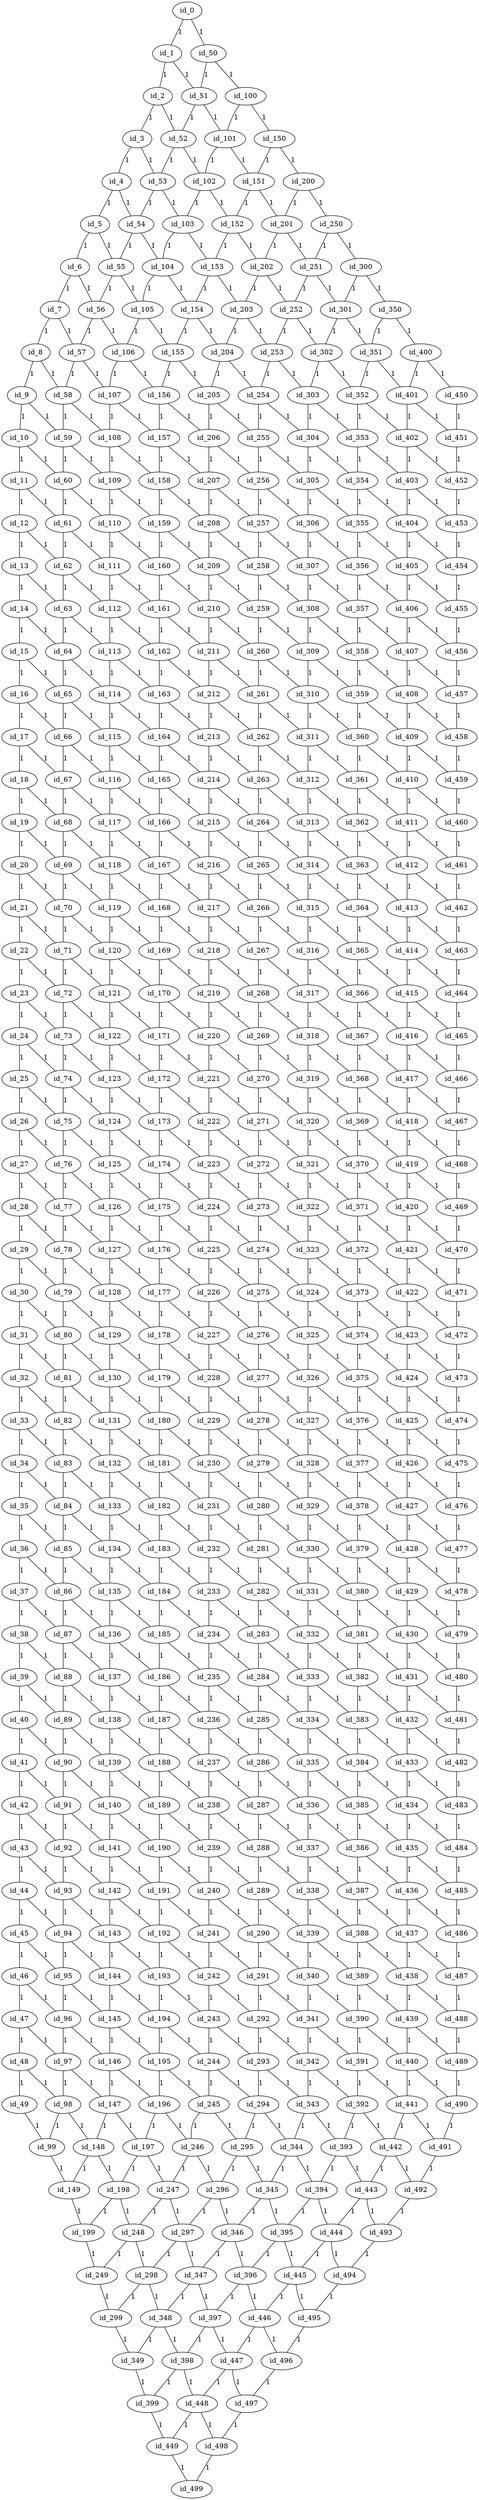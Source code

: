graph GR{
id_0;
id_1;
id_2;
id_3;
id_4;
id_5;
id_6;
id_7;
id_8;
id_9;
id_10;
id_11;
id_12;
id_13;
id_14;
id_15;
id_16;
id_17;
id_18;
id_19;
id_20;
id_21;
id_22;
id_23;
id_24;
id_25;
id_26;
id_27;
id_28;
id_29;
id_30;
id_31;
id_32;
id_33;
id_34;
id_35;
id_36;
id_37;
id_38;
id_39;
id_40;
id_41;
id_42;
id_43;
id_44;
id_45;
id_46;
id_47;
id_48;
id_49;
id_50;
id_51;
id_52;
id_53;
id_54;
id_55;
id_56;
id_57;
id_58;
id_59;
id_60;
id_61;
id_62;
id_63;
id_64;
id_65;
id_66;
id_67;
id_68;
id_69;
id_70;
id_71;
id_72;
id_73;
id_74;
id_75;
id_76;
id_77;
id_78;
id_79;
id_80;
id_81;
id_82;
id_83;
id_84;
id_85;
id_86;
id_87;
id_88;
id_89;
id_90;
id_91;
id_92;
id_93;
id_94;
id_95;
id_96;
id_97;
id_98;
id_99;
id_100;
id_101;
id_102;
id_103;
id_104;
id_105;
id_106;
id_107;
id_108;
id_109;
id_110;
id_111;
id_112;
id_113;
id_114;
id_115;
id_116;
id_117;
id_118;
id_119;
id_120;
id_121;
id_122;
id_123;
id_124;
id_125;
id_126;
id_127;
id_128;
id_129;
id_130;
id_131;
id_132;
id_133;
id_134;
id_135;
id_136;
id_137;
id_138;
id_139;
id_140;
id_141;
id_142;
id_143;
id_144;
id_145;
id_146;
id_147;
id_148;
id_149;
id_150;
id_151;
id_152;
id_153;
id_154;
id_155;
id_156;
id_157;
id_158;
id_159;
id_160;
id_161;
id_162;
id_163;
id_164;
id_165;
id_166;
id_167;
id_168;
id_169;
id_170;
id_171;
id_172;
id_173;
id_174;
id_175;
id_176;
id_177;
id_178;
id_179;
id_180;
id_181;
id_182;
id_183;
id_184;
id_185;
id_186;
id_187;
id_188;
id_189;
id_190;
id_191;
id_192;
id_193;
id_194;
id_195;
id_196;
id_197;
id_198;
id_199;
id_200;
id_201;
id_202;
id_203;
id_204;
id_205;
id_206;
id_207;
id_208;
id_209;
id_210;
id_211;
id_212;
id_213;
id_214;
id_215;
id_216;
id_217;
id_218;
id_219;
id_220;
id_221;
id_222;
id_223;
id_224;
id_225;
id_226;
id_227;
id_228;
id_229;
id_230;
id_231;
id_232;
id_233;
id_234;
id_235;
id_236;
id_237;
id_238;
id_239;
id_240;
id_241;
id_242;
id_243;
id_244;
id_245;
id_246;
id_247;
id_248;
id_249;
id_250;
id_251;
id_252;
id_253;
id_254;
id_255;
id_256;
id_257;
id_258;
id_259;
id_260;
id_261;
id_262;
id_263;
id_264;
id_265;
id_266;
id_267;
id_268;
id_269;
id_270;
id_271;
id_272;
id_273;
id_274;
id_275;
id_276;
id_277;
id_278;
id_279;
id_280;
id_281;
id_282;
id_283;
id_284;
id_285;
id_286;
id_287;
id_288;
id_289;
id_290;
id_291;
id_292;
id_293;
id_294;
id_295;
id_296;
id_297;
id_298;
id_299;
id_300;
id_301;
id_302;
id_303;
id_304;
id_305;
id_306;
id_307;
id_308;
id_309;
id_310;
id_311;
id_312;
id_313;
id_314;
id_315;
id_316;
id_317;
id_318;
id_319;
id_320;
id_321;
id_322;
id_323;
id_324;
id_325;
id_326;
id_327;
id_328;
id_329;
id_330;
id_331;
id_332;
id_333;
id_334;
id_335;
id_336;
id_337;
id_338;
id_339;
id_340;
id_341;
id_342;
id_343;
id_344;
id_345;
id_346;
id_347;
id_348;
id_349;
id_350;
id_351;
id_352;
id_353;
id_354;
id_355;
id_356;
id_357;
id_358;
id_359;
id_360;
id_361;
id_362;
id_363;
id_364;
id_365;
id_366;
id_367;
id_368;
id_369;
id_370;
id_371;
id_372;
id_373;
id_374;
id_375;
id_376;
id_377;
id_378;
id_379;
id_380;
id_381;
id_382;
id_383;
id_384;
id_385;
id_386;
id_387;
id_388;
id_389;
id_390;
id_391;
id_392;
id_393;
id_394;
id_395;
id_396;
id_397;
id_398;
id_399;
id_400;
id_401;
id_402;
id_403;
id_404;
id_405;
id_406;
id_407;
id_408;
id_409;
id_410;
id_411;
id_412;
id_413;
id_414;
id_415;
id_416;
id_417;
id_418;
id_419;
id_420;
id_421;
id_422;
id_423;
id_424;
id_425;
id_426;
id_427;
id_428;
id_429;
id_430;
id_431;
id_432;
id_433;
id_434;
id_435;
id_436;
id_437;
id_438;
id_439;
id_440;
id_441;
id_442;
id_443;
id_444;
id_445;
id_446;
id_447;
id_448;
id_449;
id_450;
id_451;
id_452;
id_453;
id_454;
id_455;
id_456;
id_457;
id_458;
id_459;
id_460;
id_461;
id_462;
id_463;
id_464;
id_465;
id_466;
id_467;
id_468;
id_469;
id_470;
id_471;
id_472;
id_473;
id_474;
id_475;
id_476;
id_477;
id_478;
id_479;
id_480;
id_481;
id_482;
id_483;
id_484;
id_485;
id_486;
id_487;
id_488;
id_489;
id_490;
id_491;
id_492;
id_493;
id_494;
id_495;
id_496;
id_497;
id_498;
id_499;
id_0--id_1[label=1];
id_1--id_2[label=1];
id_2--id_3[label=1];
id_3--id_4[label=1];
id_4--id_5[label=1];
id_5--id_6[label=1];
id_6--id_7[label=1];
id_7--id_8[label=1];
id_8--id_9[label=1];
id_9--id_10[label=1];
id_10--id_11[label=1];
id_11--id_12[label=1];
id_12--id_13[label=1];
id_13--id_14[label=1];
id_14--id_15[label=1];
id_15--id_16[label=1];
id_16--id_17[label=1];
id_17--id_18[label=1];
id_18--id_19[label=1];
id_19--id_20[label=1];
id_20--id_21[label=1];
id_21--id_22[label=1];
id_22--id_23[label=1];
id_23--id_24[label=1];
id_24--id_25[label=1];
id_25--id_26[label=1];
id_26--id_27[label=1];
id_27--id_28[label=1];
id_28--id_29[label=1];
id_29--id_30[label=1];
id_30--id_31[label=1];
id_31--id_32[label=1];
id_32--id_33[label=1];
id_33--id_34[label=1];
id_34--id_35[label=1];
id_35--id_36[label=1];
id_36--id_37[label=1];
id_37--id_38[label=1];
id_38--id_39[label=1];
id_39--id_40[label=1];
id_40--id_41[label=1];
id_41--id_42[label=1];
id_42--id_43[label=1];
id_43--id_44[label=1];
id_44--id_45[label=1];
id_45--id_46[label=1];
id_46--id_47[label=1];
id_47--id_48[label=1];
id_48--id_49[label=1];
id_50--id_51[label=1];
id_51--id_52[label=1];
id_52--id_53[label=1];
id_53--id_54[label=1];
id_54--id_55[label=1];
id_55--id_56[label=1];
id_56--id_57[label=1];
id_57--id_58[label=1];
id_58--id_59[label=1];
id_59--id_60[label=1];
id_60--id_61[label=1];
id_61--id_62[label=1];
id_62--id_63[label=1];
id_63--id_64[label=1];
id_64--id_65[label=1];
id_65--id_66[label=1];
id_66--id_67[label=1];
id_67--id_68[label=1];
id_68--id_69[label=1];
id_69--id_70[label=1];
id_70--id_71[label=1];
id_71--id_72[label=1];
id_72--id_73[label=1];
id_73--id_74[label=1];
id_74--id_75[label=1];
id_75--id_76[label=1];
id_76--id_77[label=1];
id_77--id_78[label=1];
id_78--id_79[label=1];
id_79--id_80[label=1];
id_80--id_81[label=1];
id_81--id_82[label=1];
id_82--id_83[label=1];
id_83--id_84[label=1];
id_84--id_85[label=1];
id_85--id_86[label=1];
id_86--id_87[label=1];
id_87--id_88[label=1];
id_88--id_89[label=1];
id_89--id_90[label=1];
id_90--id_91[label=1];
id_91--id_92[label=1];
id_92--id_93[label=1];
id_93--id_94[label=1];
id_94--id_95[label=1];
id_95--id_96[label=1];
id_96--id_97[label=1];
id_97--id_98[label=1];
id_98--id_99[label=1];
id_100--id_101[label=1];
id_101--id_102[label=1];
id_102--id_103[label=1];
id_103--id_104[label=1];
id_104--id_105[label=1];
id_105--id_106[label=1];
id_106--id_107[label=1];
id_107--id_108[label=1];
id_108--id_109[label=1];
id_109--id_110[label=1];
id_110--id_111[label=1];
id_111--id_112[label=1];
id_112--id_113[label=1];
id_113--id_114[label=1];
id_114--id_115[label=1];
id_115--id_116[label=1];
id_116--id_117[label=1];
id_117--id_118[label=1];
id_118--id_119[label=1];
id_119--id_120[label=1];
id_120--id_121[label=1];
id_121--id_122[label=1];
id_122--id_123[label=1];
id_123--id_124[label=1];
id_124--id_125[label=1];
id_125--id_126[label=1];
id_126--id_127[label=1];
id_127--id_128[label=1];
id_128--id_129[label=1];
id_129--id_130[label=1];
id_130--id_131[label=1];
id_131--id_132[label=1];
id_132--id_133[label=1];
id_133--id_134[label=1];
id_134--id_135[label=1];
id_135--id_136[label=1];
id_136--id_137[label=1];
id_137--id_138[label=1];
id_138--id_139[label=1];
id_139--id_140[label=1];
id_140--id_141[label=1];
id_141--id_142[label=1];
id_142--id_143[label=1];
id_143--id_144[label=1];
id_144--id_145[label=1];
id_145--id_146[label=1];
id_146--id_147[label=1];
id_147--id_148[label=1];
id_148--id_149[label=1];
id_150--id_151[label=1];
id_151--id_152[label=1];
id_152--id_153[label=1];
id_153--id_154[label=1];
id_154--id_155[label=1];
id_155--id_156[label=1];
id_156--id_157[label=1];
id_157--id_158[label=1];
id_158--id_159[label=1];
id_159--id_160[label=1];
id_160--id_161[label=1];
id_161--id_162[label=1];
id_162--id_163[label=1];
id_163--id_164[label=1];
id_164--id_165[label=1];
id_165--id_166[label=1];
id_166--id_167[label=1];
id_167--id_168[label=1];
id_168--id_169[label=1];
id_169--id_170[label=1];
id_170--id_171[label=1];
id_171--id_172[label=1];
id_172--id_173[label=1];
id_173--id_174[label=1];
id_174--id_175[label=1];
id_175--id_176[label=1];
id_176--id_177[label=1];
id_177--id_178[label=1];
id_178--id_179[label=1];
id_179--id_180[label=1];
id_180--id_181[label=1];
id_181--id_182[label=1];
id_182--id_183[label=1];
id_183--id_184[label=1];
id_184--id_185[label=1];
id_185--id_186[label=1];
id_186--id_187[label=1];
id_187--id_188[label=1];
id_188--id_189[label=1];
id_189--id_190[label=1];
id_190--id_191[label=1];
id_191--id_192[label=1];
id_192--id_193[label=1];
id_193--id_194[label=1];
id_194--id_195[label=1];
id_195--id_196[label=1];
id_196--id_197[label=1];
id_197--id_198[label=1];
id_198--id_199[label=1];
id_200--id_201[label=1];
id_201--id_202[label=1];
id_202--id_203[label=1];
id_203--id_204[label=1];
id_204--id_205[label=1];
id_205--id_206[label=1];
id_206--id_207[label=1];
id_207--id_208[label=1];
id_208--id_209[label=1];
id_209--id_210[label=1];
id_210--id_211[label=1];
id_211--id_212[label=1];
id_212--id_213[label=1];
id_213--id_214[label=1];
id_214--id_215[label=1];
id_215--id_216[label=1];
id_216--id_217[label=1];
id_217--id_218[label=1];
id_218--id_219[label=1];
id_219--id_220[label=1];
id_220--id_221[label=1];
id_221--id_222[label=1];
id_222--id_223[label=1];
id_223--id_224[label=1];
id_224--id_225[label=1];
id_225--id_226[label=1];
id_226--id_227[label=1];
id_227--id_228[label=1];
id_228--id_229[label=1];
id_229--id_230[label=1];
id_230--id_231[label=1];
id_231--id_232[label=1];
id_232--id_233[label=1];
id_233--id_234[label=1];
id_234--id_235[label=1];
id_235--id_236[label=1];
id_236--id_237[label=1];
id_237--id_238[label=1];
id_238--id_239[label=1];
id_239--id_240[label=1];
id_240--id_241[label=1];
id_241--id_242[label=1];
id_242--id_243[label=1];
id_243--id_244[label=1];
id_244--id_245[label=1];
id_245--id_246[label=1];
id_246--id_247[label=1];
id_247--id_248[label=1];
id_248--id_249[label=1];
id_250--id_251[label=1];
id_251--id_252[label=1];
id_252--id_253[label=1];
id_253--id_254[label=1];
id_254--id_255[label=1];
id_255--id_256[label=1];
id_256--id_257[label=1];
id_257--id_258[label=1];
id_258--id_259[label=1];
id_259--id_260[label=1];
id_260--id_261[label=1];
id_261--id_262[label=1];
id_262--id_263[label=1];
id_263--id_264[label=1];
id_264--id_265[label=1];
id_265--id_266[label=1];
id_266--id_267[label=1];
id_267--id_268[label=1];
id_268--id_269[label=1];
id_269--id_270[label=1];
id_270--id_271[label=1];
id_271--id_272[label=1];
id_272--id_273[label=1];
id_273--id_274[label=1];
id_274--id_275[label=1];
id_275--id_276[label=1];
id_276--id_277[label=1];
id_277--id_278[label=1];
id_278--id_279[label=1];
id_279--id_280[label=1];
id_280--id_281[label=1];
id_281--id_282[label=1];
id_282--id_283[label=1];
id_283--id_284[label=1];
id_284--id_285[label=1];
id_285--id_286[label=1];
id_286--id_287[label=1];
id_287--id_288[label=1];
id_288--id_289[label=1];
id_289--id_290[label=1];
id_290--id_291[label=1];
id_291--id_292[label=1];
id_292--id_293[label=1];
id_293--id_294[label=1];
id_294--id_295[label=1];
id_295--id_296[label=1];
id_296--id_297[label=1];
id_297--id_298[label=1];
id_298--id_299[label=1];
id_300--id_301[label=1];
id_301--id_302[label=1];
id_302--id_303[label=1];
id_303--id_304[label=1];
id_304--id_305[label=1];
id_305--id_306[label=1];
id_306--id_307[label=1];
id_307--id_308[label=1];
id_308--id_309[label=1];
id_309--id_310[label=1];
id_310--id_311[label=1];
id_311--id_312[label=1];
id_312--id_313[label=1];
id_313--id_314[label=1];
id_314--id_315[label=1];
id_315--id_316[label=1];
id_316--id_317[label=1];
id_317--id_318[label=1];
id_318--id_319[label=1];
id_319--id_320[label=1];
id_320--id_321[label=1];
id_321--id_322[label=1];
id_322--id_323[label=1];
id_323--id_324[label=1];
id_324--id_325[label=1];
id_325--id_326[label=1];
id_326--id_327[label=1];
id_327--id_328[label=1];
id_328--id_329[label=1];
id_329--id_330[label=1];
id_330--id_331[label=1];
id_331--id_332[label=1];
id_332--id_333[label=1];
id_333--id_334[label=1];
id_334--id_335[label=1];
id_335--id_336[label=1];
id_336--id_337[label=1];
id_337--id_338[label=1];
id_338--id_339[label=1];
id_339--id_340[label=1];
id_340--id_341[label=1];
id_341--id_342[label=1];
id_342--id_343[label=1];
id_343--id_344[label=1];
id_344--id_345[label=1];
id_345--id_346[label=1];
id_346--id_347[label=1];
id_347--id_348[label=1];
id_348--id_349[label=1];
id_350--id_351[label=1];
id_351--id_352[label=1];
id_352--id_353[label=1];
id_353--id_354[label=1];
id_354--id_355[label=1];
id_355--id_356[label=1];
id_356--id_357[label=1];
id_357--id_358[label=1];
id_358--id_359[label=1];
id_359--id_360[label=1];
id_360--id_361[label=1];
id_361--id_362[label=1];
id_362--id_363[label=1];
id_363--id_364[label=1];
id_364--id_365[label=1];
id_365--id_366[label=1];
id_366--id_367[label=1];
id_367--id_368[label=1];
id_368--id_369[label=1];
id_369--id_370[label=1];
id_370--id_371[label=1];
id_371--id_372[label=1];
id_372--id_373[label=1];
id_373--id_374[label=1];
id_374--id_375[label=1];
id_375--id_376[label=1];
id_376--id_377[label=1];
id_377--id_378[label=1];
id_378--id_379[label=1];
id_379--id_380[label=1];
id_380--id_381[label=1];
id_381--id_382[label=1];
id_382--id_383[label=1];
id_383--id_384[label=1];
id_384--id_385[label=1];
id_385--id_386[label=1];
id_386--id_387[label=1];
id_387--id_388[label=1];
id_388--id_389[label=1];
id_389--id_390[label=1];
id_390--id_391[label=1];
id_391--id_392[label=1];
id_392--id_393[label=1];
id_393--id_394[label=1];
id_394--id_395[label=1];
id_395--id_396[label=1];
id_396--id_397[label=1];
id_397--id_398[label=1];
id_398--id_399[label=1];
id_400--id_401[label=1];
id_401--id_402[label=1];
id_402--id_403[label=1];
id_403--id_404[label=1];
id_404--id_405[label=1];
id_405--id_406[label=1];
id_406--id_407[label=1];
id_407--id_408[label=1];
id_408--id_409[label=1];
id_409--id_410[label=1];
id_410--id_411[label=1];
id_411--id_412[label=1];
id_412--id_413[label=1];
id_413--id_414[label=1];
id_414--id_415[label=1];
id_415--id_416[label=1];
id_416--id_417[label=1];
id_417--id_418[label=1];
id_418--id_419[label=1];
id_419--id_420[label=1];
id_420--id_421[label=1];
id_421--id_422[label=1];
id_422--id_423[label=1];
id_423--id_424[label=1];
id_424--id_425[label=1];
id_425--id_426[label=1];
id_426--id_427[label=1];
id_427--id_428[label=1];
id_428--id_429[label=1];
id_429--id_430[label=1];
id_430--id_431[label=1];
id_431--id_432[label=1];
id_432--id_433[label=1];
id_433--id_434[label=1];
id_434--id_435[label=1];
id_435--id_436[label=1];
id_436--id_437[label=1];
id_437--id_438[label=1];
id_438--id_439[label=1];
id_439--id_440[label=1];
id_440--id_441[label=1];
id_441--id_442[label=1];
id_442--id_443[label=1];
id_443--id_444[label=1];
id_444--id_445[label=1];
id_445--id_446[label=1];
id_446--id_447[label=1];
id_447--id_448[label=1];
id_448--id_449[label=1];
id_450--id_451[label=1];
id_451--id_452[label=1];
id_452--id_453[label=1];
id_453--id_454[label=1];
id_454--id_455[label=1];
id_455--id_456[label=1];
id_456--id_457[label=1];
id_457--id_458[label=1];
id_458--id_459[label=1];
id_459--id_460[label=1];
id_460--id_461[label=1];
id_461--id_462[label=1];
id_462--id_463[label=1];
id_463--id_464[label=1];
id_464--id_465[label=1];
id_465--id_466[label=1];
id_466--id_467[label=1];
id_467--id_468[label=1];
id_468--id_469[label=1];
id_469--id_470[label=1];
id_470--id_471[label=1];
id_471--id_472[label=1];
id_472--id_473[label=1];
id_473--id_474[label=1];
id_474--id_475[label=1];
id_475--id_476[label=1];
id_476--id_477[label=1];
id_477--id_478[label=1];
id_478--id_479[label=1];
id_479--id_480[label=1];
id_480--id_481[label=1];
id_481--id_482[label=1];
id_482--id_483[label=1];
id_483--id_484[label=1];
id_484--id_485[label=1];
id_485--id_486[label=1];
id_486--id_487[label=1];
id_487--id_488[label=1];
id_488--id_489[label=1];
id_489--id_490[label=1];
id_490--id_491[label=1];
id_491--id_492[label=1];
id_492--id_493[label=1];
id_493--id_494[label=1];
id_494--id_495[label=1];
id_495--id_496[label=1];
id_496--id_497[label=1];
id_497--id_498[label=1];
id_498--id_499[label=1];
id_0--id_50[label=1];
id_1--id_51[label=1];
id_2--id_52[label=1];
id_3--id_53[label=1];
id_4--id_54[label=1];
id_5--id_55[label=1];
id_6--id_56[label=1];
id_7--id_57[label=1];
id_8--id_58[label=1];
id_9--id_59[label=1];
id_10--id_60[label=1];
id_11--id_61[label=1];
id_12--id_62[label=1];
id_13--id_63[label=1];
id_14--id_64[label=1];
id_15--id_65[label=1];
id_16--id_66[label=1];
id_17--id_67[label=1];
id_18--id_68[label=1];
id_19--id_69[label=1];
id_20--id_70[label=1];
id_21--id_71[label=1];
id_22--id_72[label=1];
id_23--id_73[label=1];
id_24--id_74[label=1];
id_25--id_75[label=1];
id_26--id_76[label=1];
id_27--id_77[label=1];
id_28--id_78[label=1];
id_29--id_79[label=1];
id_30--id_80[label=1];
id_31--id_81[label=1];
id_32--id_82[label=1];
id_33--id_83[label=1];
id_34--id_84[label=1];
id_35--id_85[label=1];
id_36--id_86[label=1];
id_37--id_87[label=1];
id_38--id_88[label=1];
id_39--id_89[label=1];
id_40--id_90[label=1];
id_41--id_91[label=1];
id_42--id_92[label=1];
id_43--id_93[label=1];
id_44--id_94[label=1];
id_45--id_95[label=1];
id_46--id_96[label=1];
id_47--id_97[label=1];
id_48--id_98[label=1];
id_49--id_99[label=1];
id_50--id_100[label=1];
id_51--id_101[label=1];
id_52--id_102[label=1];
id_53--id_103[label=1];
id_54--id_104[label=1];
id_55--id_105[label=1];
id_56--id_106[label=1];
id_57--id_107[label=1];
id_58--id_108[label=1];
id_59--id_109[label=1];
id_60--id_110[label=1];
id_61--id_111[label=1];
id_62--id_112[label=1];
id_63--id_113[label=1];
id_64--id_114[label=1];
id_65--id_115[label=1];
id_66--id_116[label=1];
id_67--id_117[label=1];
id_68--id_118[label=1];
id_69--id_119[label=1];
id_70--id_120[label=1];
id_71--id_121[label=1];
id_72--id_122[label=1];
id_73--id_123[label=1];
id_74--id_124[label=1];
id_75--id_125[label=1];
id_76--id_126[label=1];
id_77--id_127[label=1];
id_78--id_128[label=1];
id_79--id_129[label=1];
id_80--id_130[label=1];
id_81--id_131[label=1];
id_82--id_132[label=1];
id_83--id_133[label=1];
id_84--id_134[label=1];
id_85--id_135[label=1];
id_86--id_136[label=1];
id_87--id_137[label=1];
id_88--id_138[label=1];
id_89--id_139[label=1];
id_90--id_140[label=1];
id_91--id_141[label=1];
id_92--id_142[label=1];
id_93--id_143[label=1];
id_94--id_144[label=1];
id_95--id_145[label=1];
id_96--id_146[label=1];
id_97--id_147[label=1];
id_98--id_148[label=1];
id_99--id_149[label=1];
id_100--id_150[label=1];
id_101--id_151[label=1];
id_102--id_152[label=1];
id_103--id_153[label=1];
id_104--id_154[label=1];
id_105--id_155[label=1];
id_106--id_156[label=1];
id_107--id_157[label=1];
id_108--id_158[label=1];
id_109--id_159[label=1];
id_110--id_160[label=1];
id_111--id_161[label=1];
id_112--id_162[label=1];
id_113--id_163[label=1];
id_114--id_164[label=1];
id_115--id_165[label=1];
id_116--id_166[label=1];
id_117--id_167[label=1];
id_118--id_168[label=1];
id_119--id_169[label=1];
id_120--id_170[label=1];
id_121--id_171[label=1];
id_122--id_172[label=1];
id_123--id_173[label=1];
id_124--id_174[label=1];
id_125--id_175[label=1];
id_126--id_176[label=1];
id_127--id_177[label=1];
id_128--id_178[label=1];
id_129--id_179[label=1];
id_130--id_180[label=1];
id_131--id_181[label=1];
id_132--id_182[label=1];
id_133--id_183[label=1];
id_134--id_184[label=1];
id_135--id_185[label=1];
id_136--id_186[label=1];
id_137--id_187[label=1];
id_138--id_188[label=1];
id_139--id_189[label=1];
id_140--id_190[label=1];
id_141--id_191[label=1];
id_142--id_192[label=1];
id_143--id_193[label=1];
id_144--id_194[label=1];
id_145--id_195[label=1];
id_146--id_196[label=1];
id_147--id_197[label=1];
id_148--id_198[label=1];
id_149--id_199[label=1];
id_150--id_200[label=1];
id_151--id_201[label=1];
id_152--id_202[label=1];
id_153--id_203[label=1];
id_154--id_204[label=1];
id_155--id_205[label=1];
id_156--id_206[label=1];
id_157--id_207[label=1];
id_158--id_208[label=1];
id_159--id_209[label=1];
id_160--id_210[label=1];
id_161--id_211[label=1];
id_162--id_212[label=1];
id_163--id_213[label=1];
id_164--id_214[label=1];
id_165--id_215[label=1];
id_166--id_216[label=1];
id_167--id_217[label=1];
id_168--id_218[label=1];
id_169--id_219[label=1];
id_170--id_220[label=1];
id_171--id_221[label=1];
id_172--id_222[label=1];
id_173--id_223[label=1];
id_174--id_224[label=1];
id_175--id_225[label=1];
id_176--id_226[label=1];
id_177--id_227[label=1];
id_178--id_228[label=1];
id_179--id_229[label=1];
id_180--id_230[label=1];
id_181--id_231[label=1];
id_182--id_232[label=1];
id_183--id_233[label=1];
id_184--id_234[label=1];
id_185--id_235[label=1];
id_186--id_236[label=1];
id_187--id_237[label=1];
id_188--id_238[label=1];
id_189--id_239[label=1];
id_190--id_240[label=1];
id_191--id_241[label=1];
id_192--id_242[label=1];
id_193--id_243[label=1];
id_194--id_244[label=1];
id_195--id_245[label=1];
id_196--id_246[label=1];
id_197--id_247[label=1];
id_198--id_248[label=1];
id_199--id_249[label=1];
id_200--id_250[label=1];
id_201--id_251[label=1];
id_202--id_252[label=1];
id_203--id_253[label=1];
id_204--id_254[label=1];
id_205--id_255[label=1];
id_206--id_256[label=1];
id_207--id_257[label=1];
id_208--id_258[label=1];
id_209--id_259[label=1];
id_210--id_260[label=1];
id_211--id_261[label=1];
id_212--id_262[label=1];
id_213--id_263[label=1];
id_214--id_264[label=1];
id_215--id_265[label=1];
id_216--id_266[label=1];
id_217--id_267[label=1];
id_218--id_268[label=1];
id_219--id_269[label=1];
id_220--id_270[label=1];
id_221--id_271[label=1];
id_222--id_272[label=1];
id_223--id_273[label=1];
id_224--id_274[label=1];
id_225--id_275[label=1];
id_226--id_276[label=1];
id_227--id_277[label=1];
id_228--id_278[label=1];
id_229--id_279[label=1];
id_230--id_280[label=1];
id_231--id_281[label=1];
id_232--id_282[label=1];
id_233--id_283[label=1];
id_234--id_284[label=1];
id_235--id_285[label=1];
id_236--id_286[label=1];
id_237--id_287[label=1];
id_238--id_288[label=1];
id_239--id_289[label=1];
id_240--id_290[label=1];
id_241--id_291[label=1];
id_242--id_292[label=1];
id_243--id_293[label=1];
id_244--id_294[label=1];
id_245--id_295[label=1];
id_246--id_296[label=1];
id_247--id_297[label=1];
id_248--id_298[label=1];
id_249--id_299[label=1];
id_250--id_300[label=1];
id_251--id_301[label=1];
id_252--id_302[label=1];
id_253--id_303[label=1];
id_254--id_304[label=1];
id_255--id_305[label=1];
id_256--id_306[label=1];
id_257--id_307[label=1];
id_258--id_308[label=1];
id_259--id_309[label=1];
id_260--id_310[label=1];
id_261--id_311[label=1];
id_262--id_312[label=1];
id_263--id_313[label=1];
id_264--id_314[label=1];
id_265--id_315[label=1];
id_266--id_316[label=1];
id_267--id_317[label=1];
id_268--id_318[label=1];
id_269--id_319[label=1];
id_270--id_320[label=1];
id_271--id_321[label=1];
id_272--id_322[label=1];
id_273--id_323[label=1];
id_274--id_324[label=1];
id_275--id_325[label=1];
id_276--id_326[label=1];
id_277--id_327[label=1];
id_278--id_328[label=1];
id_279--id_329[label=1];
id_280--id_330[label=1];
id_281--id_331[label=1];
id_282--id_332[label=1];
id_283--id_333[label=1];
id_284--id_334[label=1];
id_285--id_335[label=1];
id_286--id_336[label=1];
id_287--id_337[label=1];
id_288--id_338[label=1];
id_289--id_339[label=1];
id_290--id_340[label=1];
id_291--id_341[label=1];
id_292--id_342[label=1];
id_293--id_343[label=1];
id_294--id_344[label=1];
id_295--id_345[label=1];
id_296--id_346[label=1];
id_297--id_347[label=1];
id_298--id_348[label=1];
id_299--id_349[label=1];
id_300--id_350[label=1];
id_301--id_351[label=1];
id_302--id_352[label=1];
id_303--id_353[label=1];
id_304--id_354[label=1];
id_305--id_355[label=1];
id_306--id_356[label=1];
id_307--id_357[label=1];
id_308--id_358[label=1];
id_309--id_359[label=1];
id_310--id_360[label=1];
id_311--id_361[label=1];
id_312--id_362[label=1];
id_313--id_363[label=1];
id_314--id_364[label=1];
id_315--id_365[label=1];
id_316--id_366[label=1];
id_317--id_367[label=1];
id_318--id_368[label=1];
id_319--id_369[label=1];
id_320--id_370[label=1];
id_321--id_371[label=1];
id_322--id_372[label=1];
id_323--id_373[label=1];
id_324--id_374[label=1];
id_325--id_375[label=1];
id_326--id_376[label=1];
id_327--id_377[label=1];
id_328--id_378[label=1];
id_329--id_379[label=1];
id_330--id_380[label=1];
id_331--id_381[label=1];
id_332--id_382[label=1];
id_333--id_383[label=1];
id_334--id_384[label=1];
id_335--id_385[label=1];
id_336--id_386[label=1];
id_337--id_387[label=1];
id_338--id_388[label=1];
id_339--id_389[label=1];
id_340--id_390[label=1];
id_341--id_391[label=1];
id_342--id_392[label=1];
id_343--id_393[label=1];
id_344--id_394[label=1];
id_345--id_395[label=1];
id_346--id_396[label=1];
id_347--id_397[label=1];
id_348--id_398[label=1];
id_349--id_399[label=1];
id_350--id_400[label=1];
id_351--id_401[label=1];
id_352--id_402[label=1];
id_353--id_403[label=1];
id_354--id_404[label=1];
id_355--id_405[label=1];
id_356--id_406[label=1];
id_357--id_407[label=1];
id_358--id_408[label=1];
id_359--id_409[label=1];
id_360--id_410[label=1];
id_361--id_411[label=1];
id_362--id_412[label=1];
id_363--id_413[label=1];
id_364--id_414[label=1];
id_365--id_415[label=1];
id_366--id_416[label=1];
id_367--id_417[label=1];
id_368--id_418[label=1];
id_369--id_419[label=1];
id_370--id_420[label=1];
id_371--id_421[label=1];
id_372--id_422[label=1];
id_373--id_423[label=1];
id_374--id_424[label=1];
id_375--id_425[label=1];
id_376--id_426[label=1];
id_377--id_427[label=1];
id_378--id_428[label=1];
id_379--id_429[label=1];
id_380--id_430[label=1];
id_381--id_431[label=1];
id_382--id_432[label=1];
id_383--id_433[label=1];
id_384--id_434[label=1];
id_385--id_435[label=1];
id_386--id_436[label=1];
id_387--id_437[label=1];
id_388--id_438[label=1];
id_389--id_439[label=1];
id_390--id_440[label=1];
id_391--id_441[label=1];
id_392--id_442[label=1];
id_393--id_443[label=1];
id_394--id_444[label=1];
id_395--id_445[label=1];
id_396--id_446[label=1];
id_397--id_447[label=1];
id_398--id_448[label=1];
id_399--id_449[label=1];
id_400--id_450[label=1];
id_401--id_451[label=1];
id_402--id_452[label=1];
id_403--id_453[label=1];
id_404--id_454[label=1];
id_405--id_455[label=1];
id_406--id_456[label=1];
id_407--id_457[label=1];
id_408--id_458[label=1];
id_409--id_459[label=1];
id_410--id_460[label=1];
id_411--id_461[label=1];
id_412--id_462[label=1];
id_413--id_463[label=1];
id_414--id_464[label=1];
id_415--id_465[label=1];
id_416--id_466[label=1];
id_417--id_467[label=1];
id_418--id_468[label=1];
id_419--id_469[label=1];
id_420--id_470[label=1];
id_421--id_471[label=1];
id_422--id_472[label=1];
id_423--id_473[label=1];
id_424--id_474[label=1];
id_425--id_475[label=1];
id_426--id_476[label=1];
id_427--id_477[label=1];
id_428--id_478[label=1];
id_429--id_479[label=1];
id_430--id_480[label=1];
id_431--id_481[label=1];
id_432--id_482[label=1];
id_433--id_483[label=1];
id_434--id_484[label=1];
id_435--id_485[label=1];
id_436--id_486[label=1];
id_437--id_487[label=1];
id_438--id_488[label=1];
id_439--id_489[label=1];
id_440--id_490[label=1];
id_441--id_491[label=1];
id_442--id_492[label=1];
id_443--id_493[label=1];
id_444--id_494[label=1];
id_445--id_495[label=1];
id_446--id_496[label=1];
id_447--id_497[label=1];
id_448--id_498[label=1];
id_449--id_499[label=1];
}